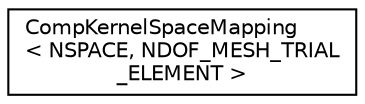 digraph "Graphical Class Hierarchy"
{
 // LATEX_PDF_SIZE
  edge [fontname="Helvetica",fontsize="10",labelfontname="Helvetica",labelfontsize="10"];
  node [fontname="Helvetica",fontsize="10",shape=record];
  rankdir="LR";
  Node0 [label="CompKernelSpaceMapping\l\< NSPACE, NDOF_MESH_TRIAL\l_ELEMENT \>",height=0.2,width=0.4,color="black", fillcolor="white", style="filled",URL="$classCompKernelSpaceMapping.html",tooltip=" "];
}
